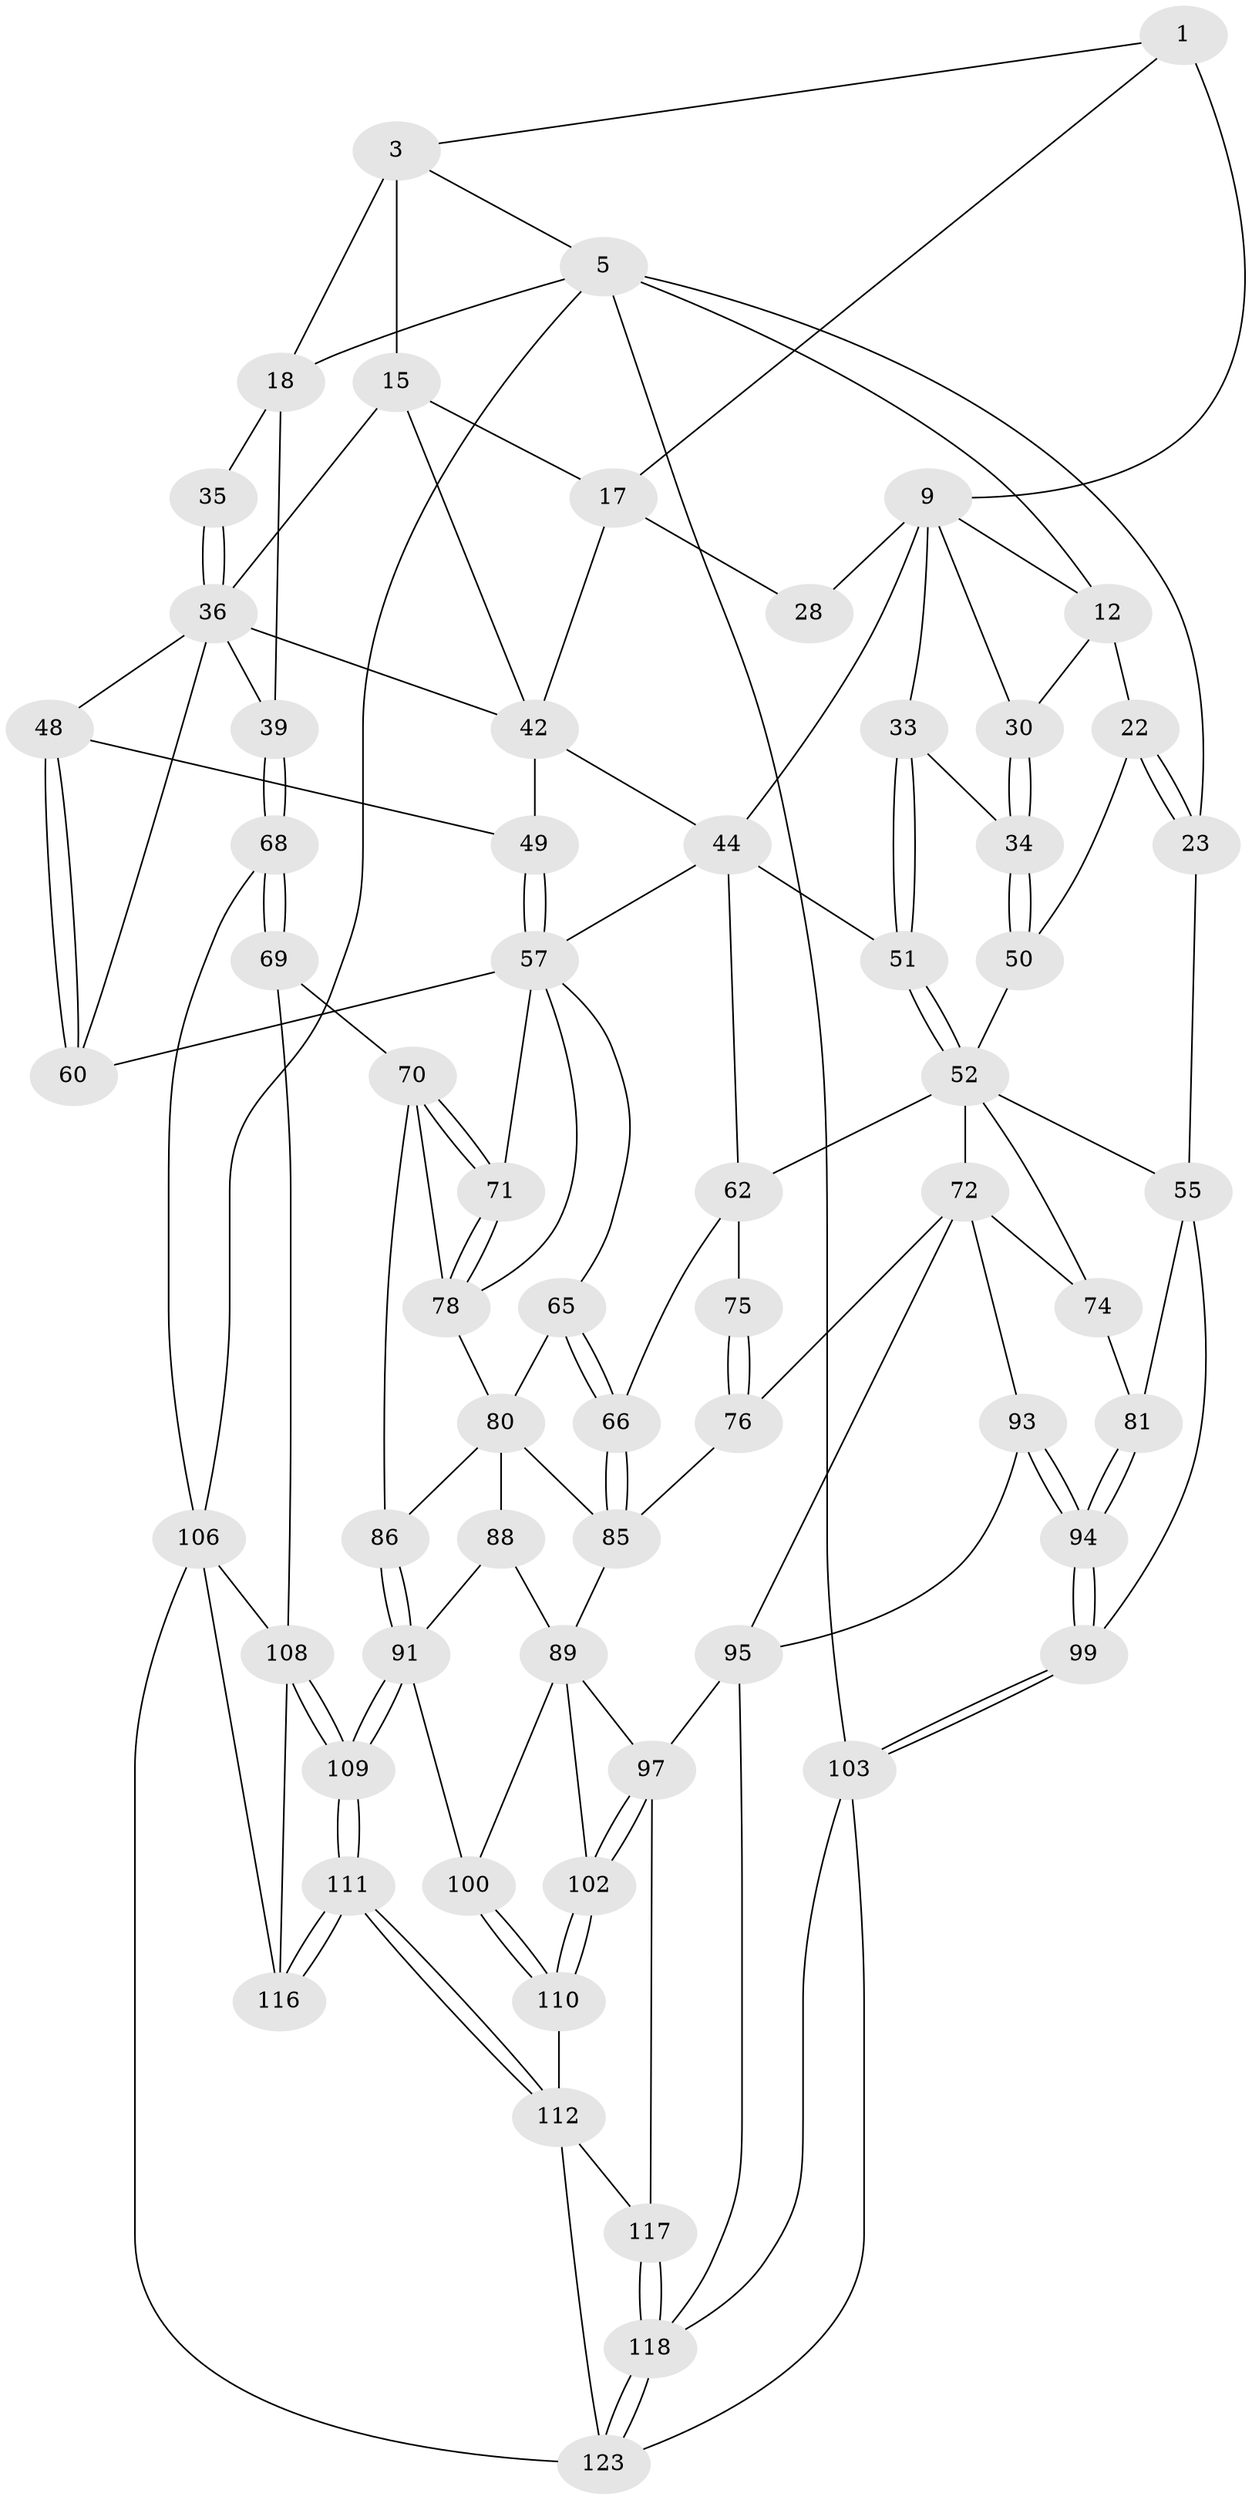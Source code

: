 // original degree distribution, {3: 0.015625, 4: 0.265625, 6: 0.25, 5: 0.46875}
// Generated by graph-tools (version 1.1) at 2025/17/03/09/25 04:17:13]
// undirected, 64 vertices, 147 edges
graph export_dot {
graph [start="1"]
  node [color=gray90,style=filled];
  1 [pos="+0.31188290441006944+0",super="+2+8"];
  3 [pos="+0.7405796593757438+0",super="+14+4"];
  5 [pos="+1+0",super="+6+105"];
  9 [pos="+0.41947493926770285+0.13167152934892445",super="+10"];
  12 [pos="+0.2285945907798286+0",super="+21"];
  15 [pos="+0.7027247237407231+0.21052141411318626",super="+16"];
  17 [pos="+0.5805388153434643+0.13055471852205772",super="+27"];
  18 [pos="+0.8870020361378216+0.03373262993947557",super="+24+19"];
  22 [pos="+0+0.18666244876495716"];
  23 [pos="+0+0.16945280401959847"];
  28 [pos="+0.49431490825657515+0.20266837601832474",super="+29"];
  30 [pos="+0.20921020628862688+0.11265526845493677"];
  33 [pos="+0.28883227054069294+0.3049931039049777"];
  34 [pos="+0.21577191284839342+0.2914817579899471"];
  35 [pos="+0.8885747594776038+0.26459808484237707"];
  36 [pos="+0.9016410009313974+0.33290202003298297",super="+40+37"];
  39 [pos="+1+0.45947371443706103"];
  42 [pos="+0.5843601919451736+0.3054271135812967",super="+43"];
  44 [pos="+0.5735001641462752+0.3572320194376254",super="+45"];
  48 [pos="+0.7395341192929717+0.3870917710413916"];
  49 [pos="+0.7127902473522478+0.385846160960085"];
  50 [pos="+0.16907066559027714+0.3211830931513639"];
  51 [pos="+0.34222872553354705+0.3887283657405786"];
  52 [pos="+0.33172011551351455+0.4396915122172651",super="+64+53"];
  55 [pos="+0+0.4872764324195806",super="+56"];
  57 [pos="+0.6899510367859624+0.4489574111662937",super="+61+58"];
  60 [pos="+0.8335443257675168+0.3994716645532641"];
  62 [pos="+0.4861504322235253+0.4728592703884747",super="+63+67"];
  65 [pos="+0.5712767871607429+0.5058934312653651"];
  66 [pos="+0.5277191752305086+0.5196492335945483"];
  68 [pos="+1+0.6044073876537689"];
  69 [pos="+0.8370617377677662+0.6253906330265481"];
  70 [pos="+0.8248873119226476+0.6236186386320511",super="+82"];
  71 [pos="+0.8070567265580277+0.5612724635571749"];
  72 [pos="+0.2527032608734934+0.5676053471224825",super="+77+73"];
  74 [pos="+0.19357431372143036+0.5616394565002283"];
  75 [pos="+0.39823851556745327+0.5448961621978485"];
  76 [pos="+0.3809264339938804+0.5944374002240133"];
  78 [pos="+0.6735841620494443+0.49762594163689877",super="+79"];
  80 [pos="+0.634865225663866+0.5561881571082691",super="+83"];
  81 [pos="+0.155234141632941+0.5614426300902261"];
  85 [pos="+0.5304795497352557+0.547029952199626",super="+87"];
  86 [pos="+0.7336270252601295+0.690654334419189"];
  88 [pos="+0.5492393759959832+0.6594648180175283"];
  89 [pos="+0.4747998268514016+0.6680851578064602",super="+101+90"];
  91 [pos="+0.7013815041967157+0.7739490843714492",super="+92"];
  93 [pos="+0.18922479592364144+0.6846663019960753"];
  94 [pos="+0+0.696878524162793"];
  95 [pos="+0.28152118397254716+0.7608033177731449",super="+96"];
  97 [pos="+0.41879481063412866+0.7704263519694916",super="+98"];
  99 [pos="+0+0.7061293479589782"];
  100 [pos="+0.6043113765491849+0.7612677211459131"];
  102 [pos="+0.46241487126678515+0.8102104883386763"];
  103 [pos="+0+0.8970428565029761",super="+121"];
  106 [pos="+1+0.9044904124771808",super="+107+122"];
  108 [pos="+0.8972707191493142+0.8088045779380597",super="+114"];
  109 [pos="+0.714840154175856+0.8395535047682731"];
  110 [pos="+0.4680960342838576+0.8161012523416254"];
  111 [pos="+0.7070408212437305+0.9045898062488624"];
  112 [pos="+0.6927837177132574+0.9295619637697503",super="+113"];
  116 [pos="+0.853861815701643+0.9271778896134469"];
  117 [pos="+0.3498955541126586+0.9262035366937508"];
  118 [pos="+0.2765782593858283+0.9974071507963675",super="+119"];
  123 [pos="+0.2714567405774506+1",super="+126"];
  1 -- 3;
  1 -- 9;
  1 -- 17;
  3 -- 15;
  3 -- 18 [weight=2];
  3 -- 5;
  5 -- 18;
  5 -- 23;
  5 -- 103 [weight=2];
  5 -- 12;
  5 -- 106 [weight=2];
  9 -- 28 [weight=3];
  9 -- 33;
  9 -- 30;
  9 -- 12;
  9 -- 44;
  12 -- 22;
  12 -- 30;
  15 -- 17;
  15 -- 42;
  15 -- 36;
  17 -- 42;
  17 -- 28;
  18 -- 39;
  18 -- 35 [weight=2];
  22 -- 23;
  22 -- 23;
  22 -- 50;
  23 -- 55;
  30 -- 34;
  30 -- 34;
  33 -- 34;
  33 -- 51;
  33 -- 51;
  34 -- 50;
  34 -- 50;
  35 -- 36;
  35 -- 36;
  36 -- 60;
  36 -- 39;
  36 -- 48;
  36 -- 42;
  39 -- 68;
  39 -- 68;
  42 -- 49;
  42 -- 44;
  44 -- 57;
  44 -- 51;
  44 -- 62;
  48 -- 49;
  48 -- 60;
  48 -- 60;
  49 -- 57;
  49 -- 57;
  50 -- 52;
  51 -- 52;
  51 -- 52;
  52 -- 72;
  52 -- 62;
  52 -- 74;
  52 -- 55;
  55 -- 81;
  55 -- 99;
  57 -- 60;
  57 -- 71;
  57 -- 65;
  57 -- 78;
  62 -- 75 [weight=2];
  62 -- 66;
  65 -- 66;
  65 -- 66;
  65 -- 80;
  66 -- 85;
  66 -- 85;
  68 -- 69;
  68 -- 69;
  68 -- 106;
  69 -- 70;
  69 -- 108;
  70 -- 71;
  70 -- 71;
  70 -- 78;
  70 -- 86;
  71 -- 78;
  71 -- 78;
  72 -- 76;
  72 -- 95;
  72 -- 74;
  72 -- 93;
  74 -- 81;
  75 -- 76;
  75 -- 76;
  76 -- 85;
  78 -- 80;
  80 -- 88;
  80 -- 85;
  80 -- 86;
  81 -- 94;
  81 -- 94;
  85 -- 89;
  86 -- 91;
  86 -- 91;
  88 -- 89;
  88 -- 91;
  89 -- 100;
  89 -- 102;
  89 -- 97;
  91 -- 109;
  91 -- 109;
  91 -- 100;
  93 -- 94;
  93 -- 94;
  93 -- 95;
  94 -- 99;
  94 -- 99;
  95 -- 97;
  95 -- 118;
  97 -- 102;
  97 -- 102;
  97 -- 117;
  99 -- 103;
  99 -- 103;
  100 -- 110;
  100 -- 110;
  102 -- 110;
  102 -- 110;
  103 -- 123;
  103 -- 118;
  106 -- 116;
  106 -- 108 [weight=2];
  106 -- 123;
  108 -- 109;
  108 -- 109;
  108 -- 116;
  109 -- 111;
  109 -- 111;
  110 -- 112;
  111 -- 112;
  111 -- 112;
  111 -- 116;
  111 -- 116;
  112 -- 117;
  112 -- 123 [weight=2];
  117 -- 118;
  117 -- 118;
  118 -- 123;
  118 -- 123;
}
